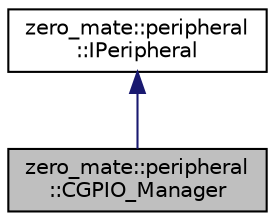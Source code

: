 digraph "zero_mate::peripheral::CGPIO_Manager"
{
 // LATEX_PDF_SIZE
  bgcolor="transparent";
  edge [fontname="Helvetica",fontsize="10",labelfontname="Helvetica",labelfontsize="10"];
  node [fontname="Helvetica",fontsize="10",shape=record];
  Node1 [label="zero_mate::peripheral\l::CGPIO_Manager",height=0.2,width=0.4,color="black", fillcolor="grey75", style="filled", fontcolor="black",tooltip=" "];
  Node2 -> Node1 [dir="back",color="midnightblue",fontsize="10",style="solid",fontname="Helvetica"];
  Node2 [label="zero_mate::peripheral\l::IPeripheral",height=0.2,width=0.4,color="black",URL="$classzero__mate_1_1peripheral_1_1IPeripheral.html",tooltip=" "];
}
